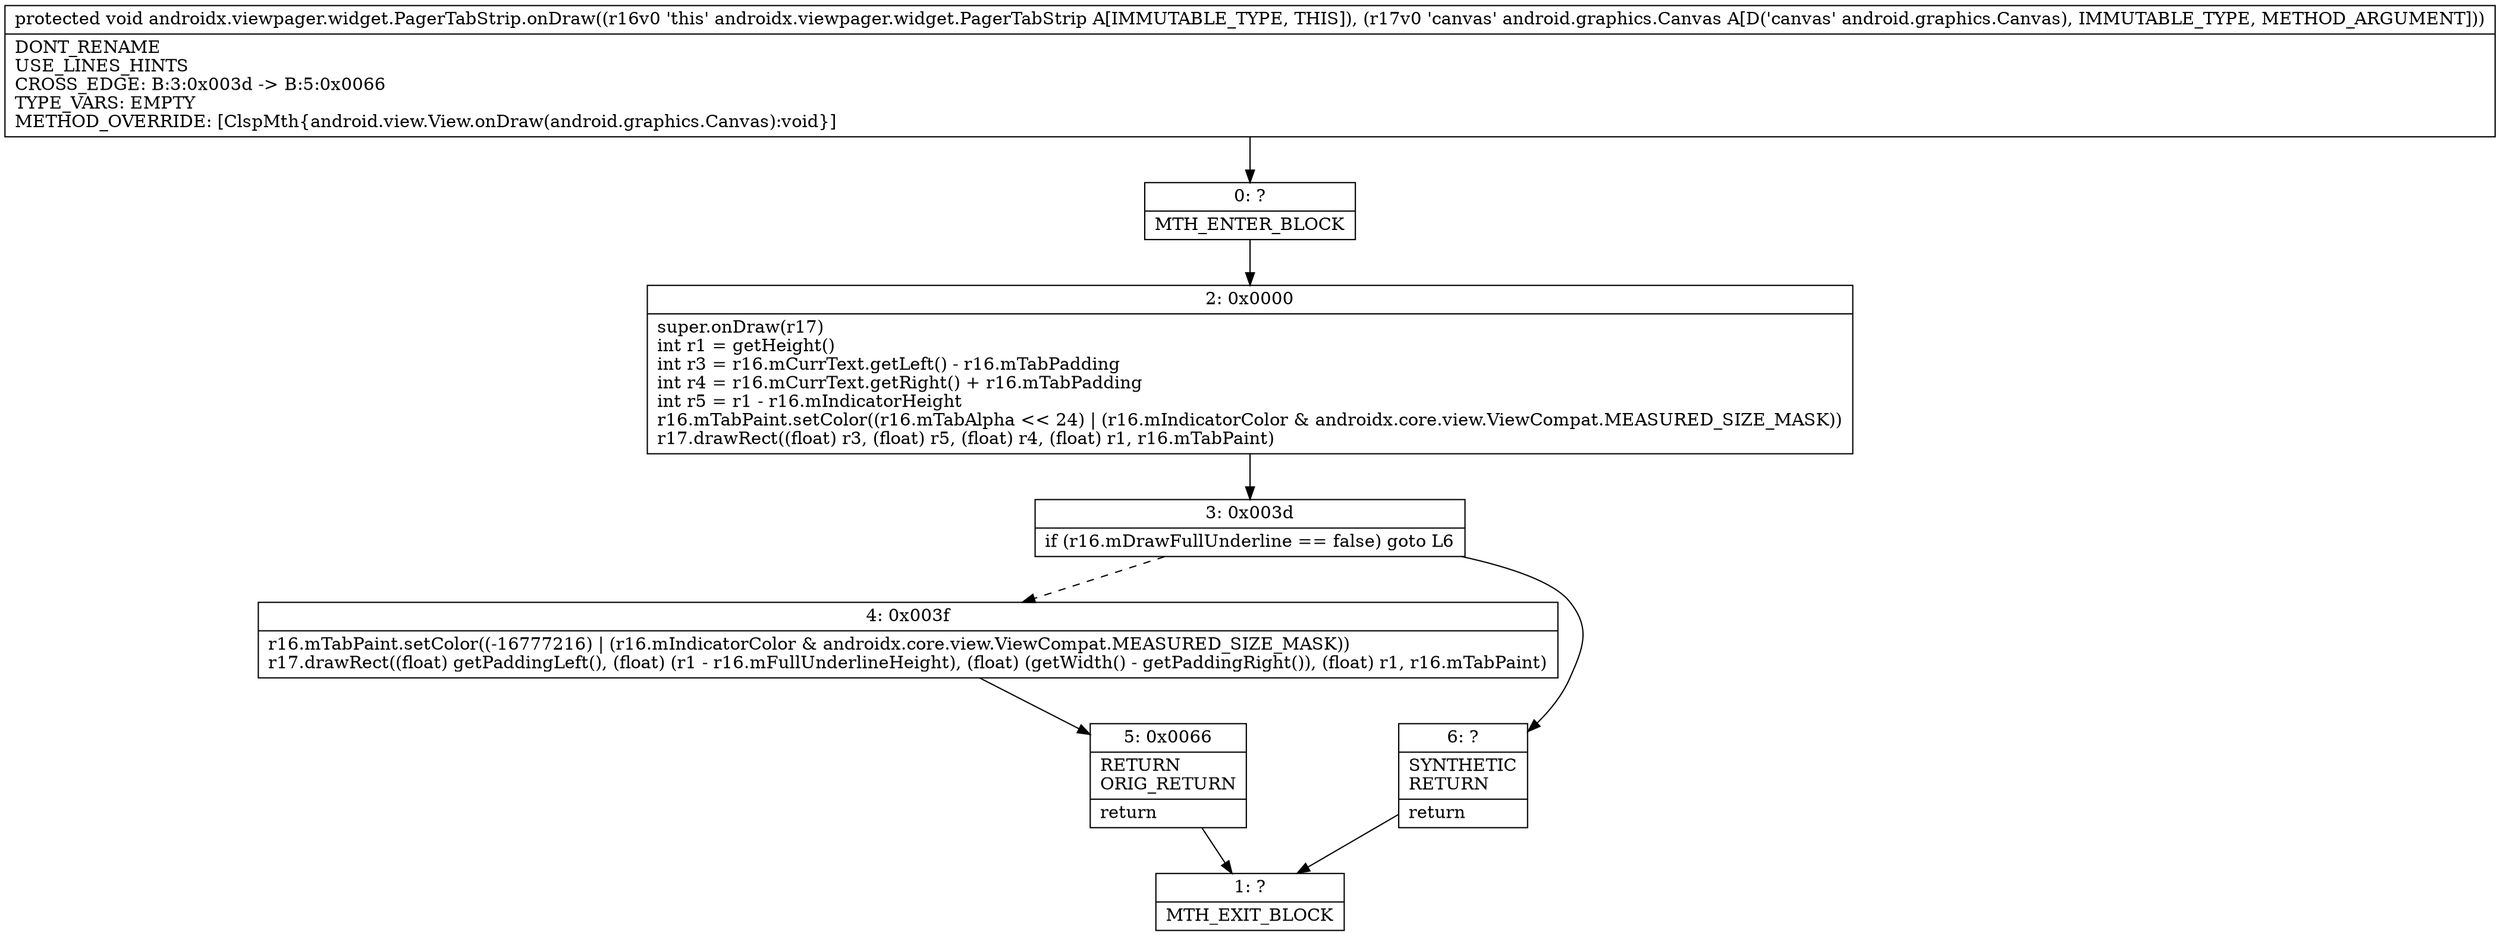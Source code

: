 digraph "CFG forandroidx.viewpager.widget.PagerTabStrip.onDraw(Landroid\/graphics\/Canvas;)V" {
Node_0 [shape=record,label="{0\:\ ?|MTH_ENTER_BLOCK\l}"];
Node_2 [shape=record,label="{2\:\ 0x0000|super.onDraw(r17)\lint r1 = getHeight()\lint r3 = r16.mCurrText.getLeft() \- r16.mTabPadding\lint r4 = r16.mCurrText.getRight() + r16.mTabPadding\lint r5 = r1 \- r16.mIndicatorHeight\lr16.mTabPaint.setColor((r16.mTabAlpha \<\< 24) \| (r16.mIndicatorColor & androidx.core.view.ViewCompat.MEASURED_SIZE_MASK))\lr17.drawRect((float) r3, (float) r5, (float) r4, (float) r1, r16.mTabPaint)\l}"];
Node_3 [shape=record,label="{3\:\ 0x003d|if (r16.mDrawFullUnderline == false) goto L6\l}"];
Node_4 [shape=record,label="{4\:\ 0x003f|r16.mTabPaint.setColor((\-16777216) \| (r16.mIndicatorColor & androidx.core.view.ViewCompat.MEASURED_SIZE_MASK))\lr17.drawRect((float) getPaddingLeft(), (float) (r1 \- r16.mFullUnderlineHeight), (float) (getWidth() \- getPaddingRight()), (float) r1, r16.mTabPaint)\l}"];
Node_5 [shape=record,label="{5\:\ 0x0066|RETURN\lORIG_RETURN\l|return\l}"];
Node_1 [shape=record,label="{1\:\ ?|MTH_EXIT_BLOCK\l}"];
Node_6 [shape=record,label="{6\:\ ?|SYNTHETIC\lRETURN\l|return\l}"];
MethodNode[shape=record,label="{protected void androidx.viewpager.widget.PagerTabStrip.onDraw((r16v0 'this' androidx.viewpager.widget.PagerTabStrip A[IMMUTABLE_TYPE, THIS]), (r17v0 'canvas' android.graphics.Canvas A[D('canvas' android.graphics.Canvas), IMMUTABLE_TYPE, METHOD_ARGUMENT]))  | DONT_RENAME\lUSE_LINES_HINTS\lCROSS_EDGE: B:3:0x003d \-\> B:5:0x0066\lTYPE_VARS: EMPTY\lMETHOD_OVERRIDE: [ClspMth\{android.view.View.onDraw(android.graphics.Canvas):void\}]\l}"];
MethodNode -> Node_0;Node_0 -> Node_2;
Node_2 -> Node_3;
Node_3 -> Node_4[style=dashed];
Node_3 -> Node_6;
Node_4 -> Node_5;
Node_5 -> Node_1;
Node_6 -> Node_1;
}

